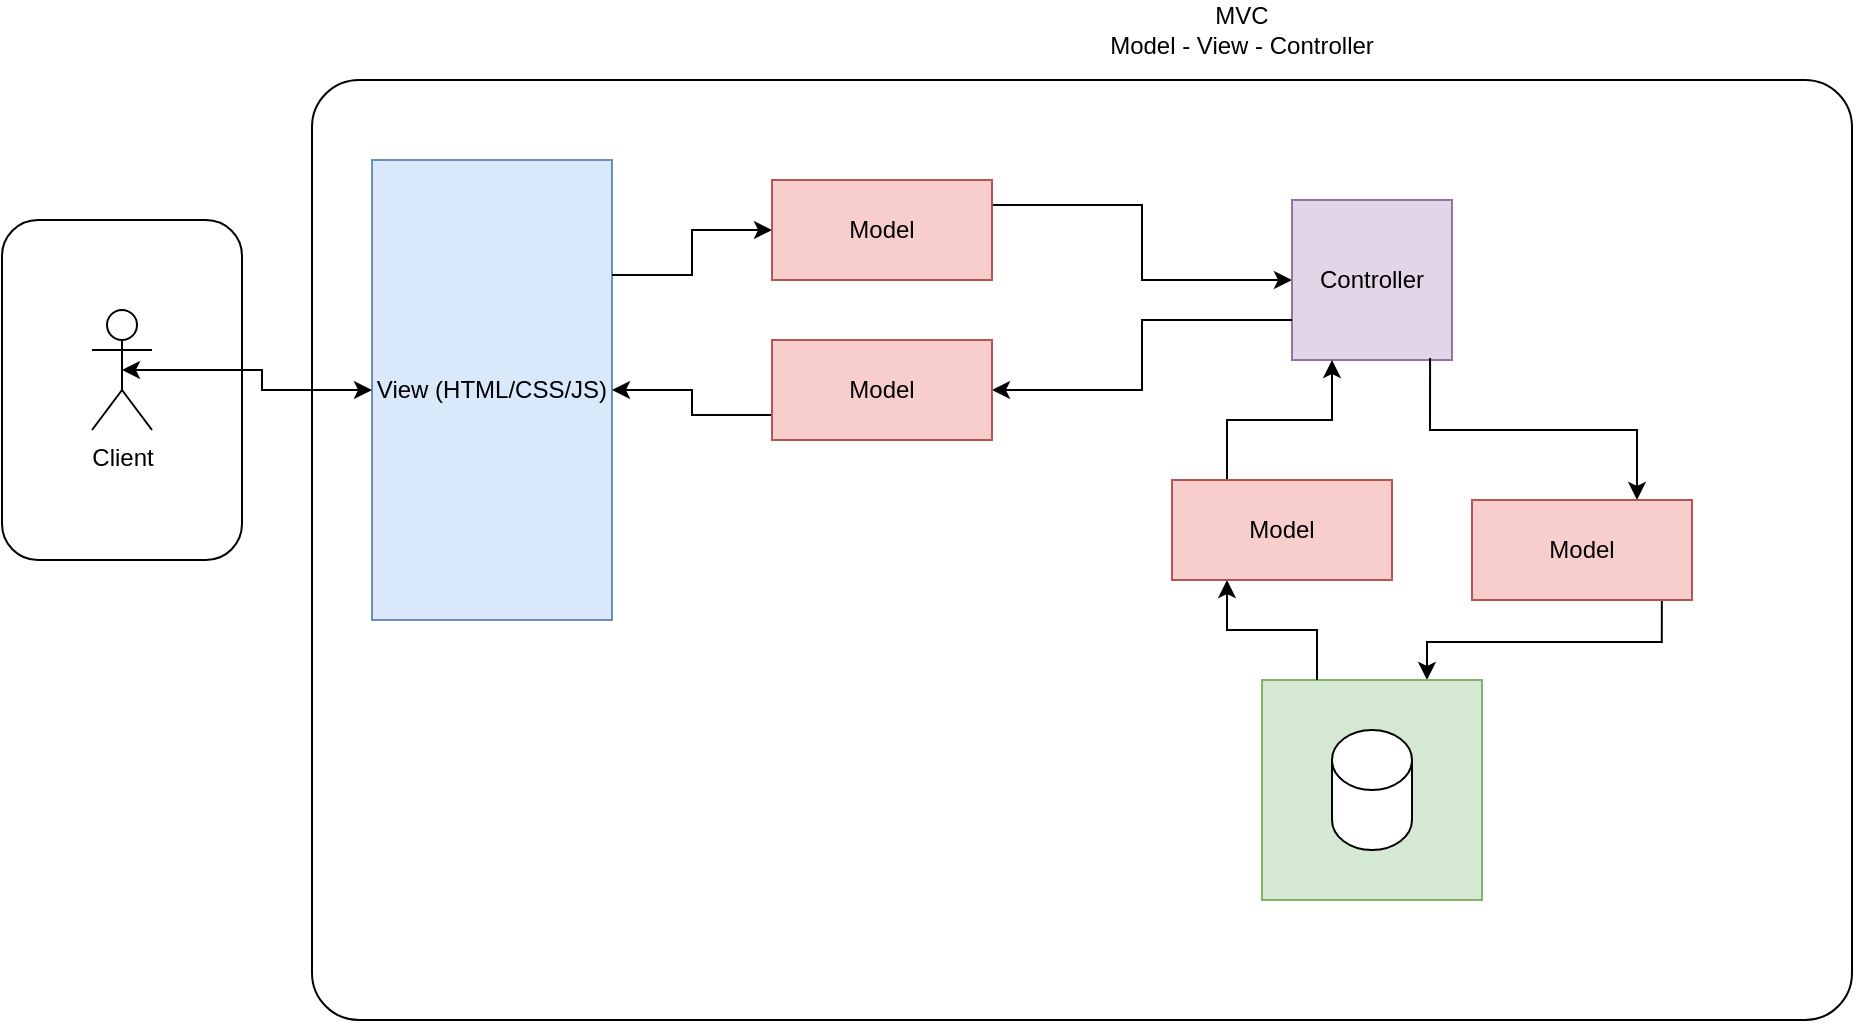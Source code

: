 <mxfile version="21.6.6" type="device" pages="3">
  <diagram name="Web" id="8MYMJB8J-oEvHHXVaH-m">
    <mxGraphModel dx="2284" dy="738" grid="1" gridSize="10" guides="1" tooltips="1" connect="1" arrows="1" fold="1" page="1" pageScale="1" pageWidth="850" pageHeight="1100" math="0" shadow="0">
      <root>
        <mxCell id="0" />
        <mxCell id="1" parent="0" />
        <mxCell id="rCwxI2A8qTxWi1jkd4S1-19" value="" style="rounded=1;whiteSpace=wrap;html=1;" vertex="1" parent="1">
          <mxGeometry x="-205" y="150" width="120" height="170" as="geometry" />
        </mxCell>
        <mxCell id="rCwxI2A8qTxWi1jkd4S1-5" value="" style="rounded=1;whiteSpace=wrap;html=1;arcSize=5;" vertex="1" parent="1">
          <mxGeometry x="-50" y="80" width="770" height="470" as="geometry" />
        </mxCell>
        <mxCell id="rCwxI2A8qTxWi1jkd4S1-10" style="edgeStyle=orthogonalEdgeStyle;rounded=0;orthogonalLoop=1;jettySize=auto;html=1;exitX=1;exitY=0.25;exitDx=0;exitDy=0;" edge="1" parent="1" source="rCwxI2A8qTxWi1jkd4S1-16" target="rCwxI2A8qTxWi1jkd4S1-3">
          <mxGeometry relative="1" as="geometry" />
        </mxCell>
        <mxCell id="rCwxI2A8qTxWi1jkd4S1-2" value="View (HTML/CSS/JS)" style="rounded=0;whiteSpace=wrap;html=1;fillColor=#dae8fc;strokeColor=#6c8ebf;" vertex="1" parent="1">
          <mxGeometry x="-20" y="120" width="120" height="230" as="geometry" />
        </mxCell>
        <mxCell id="rCwxI2A8qTxWi1jkd4S1-11" style="edgeStyle=orthogonalEdgeStyle;rounded=0;orthogonalLoop=1;jettySize=auto;html=1;exitX=0.863;exitY=0.988;exitDx=0;exitDy=0;entryX=0.75;entryY=0;entryDx=0;entryDy=0;exitPerimeter=0;" edge="1" parent="1" target="rCwxI2A8qTxWi1jkd4S1-4">
          <mxGeometry relative="1" as="geometry">
            <mxPoint x="624.93" y="330.0" as="sourcePoint" />
            <mxPoint x="507.5" y="370.6" as="targetPoint" />
            <Array as="points">
              <mxPoint x="625" y="361" />
              <mxPoint x="508" y="361" />
            </Array>
          </mxGeometry>
        </mxCell>
        <mxCell id="rCwxI2A8qTxWi1jkd4S1-13" style="edgeStyle=orthogonalEdgeStyle;rounded=0;orthogonalLoop=1;jettySize=auto;html=1;exitX=0;exitY=0.75;exitDx=0;exitDy=0;" edge="1" parent="1" source="rCwxI2A8qTxWi1jkd4S1-14" target="rCwxI2A8qTxWi1jkd4S1-2">
          <mxGeometry relative="1" as="geometry" />
        </mxCell>
        <mxCell id="rCwxI2A8qTxWi1jkd4S1-3" value="Controller" style="whiteSpace=wrap;html=1;aspect=fixed;fillColor=#e1d5e7;strokeColor=#9673a6;" vertex="1" parent="1">
          <mxGeometry x="440" y="140" width="80" height="80" as="geometry" />
        </mxCell>
        <mxCell id="rCwxI2A8qTxWi1jkd4S1-12" style="edgeStyle=orthogonalEdgeStyle;rounded=0;orthogonalLoop=1;jettySize=auto;html=1;exitX=0.25;exitY=0;exitDx=0;exitDy=0;entryX=0.25;entryY=1;entryDx=0;entryDy=0;" edge="1" parent="1" source="rCwxI2A8qTxWi1jkd4S1-8" target="rCwxI2A8qTxWi1jkd4S1-3">
          <mxGeometry relative="1" as="geometry" />
        </mxCell>
        <mxCell id="rCwxI2A8qTxWi1jkd4S1-4" value="" style="whiteSpace=wrap;html=1;aspect=fixed;fillColor=#d5e8d4;strokeColor=#82b366;" vertex="1" parent="1">
          <mxGeometry x="425" y="380" width="110" height="110" as="geometry" />
        </mxCell>
        <mxCell id="rCwxI2A8qTxWi1jkd4S1-18" style="edgeStyle=orthogonalEdgeStyle;rounded=0;orthogonalLoop=1;jettySize=auto;html=1;exitX=0.5;exitY=0.5;exitDx=0;exitDy=0;exitPerimeter=0;startArrow=classic;startFill=1;" edge="1" parent="1" source="rCwxI2A8qTxWi1jkd4S1-6" target="rCwxI2A8qTxWi1jkd4S1-2">
          <mxGeometry relative="1" as="geometry" />
        </mxCell>
        <mxCell id="rCwxI2A8qTxWi1jkd4S1-6" value="Client" style="shape=umlActor;verticalLabelPosition=bottom;verticalAlign=top;html=1;outlineConnect=0;" vertex="1" parent="1">
          <mxGeometry x="-160" y="195" width="30" height="60" as="geometry" />
        </mxCell>
        <mxCell id="rCwxI2A8qTxWi1jkd4S1-7" value="MVC&lt;br&gt;Model - View - Controller" style="text;html=1;strokeColor=none;fillColor=none;align=center;verticalAlign=middle;whiteSpace=wrap;rounded=0;" vertex="1" parent="1">
          <mxGeometry x="210" y="40" width="410" height="30" as="geometry" />
        </mxCell>
        <mxCell id="rCwxI2A8qTxWi1jkd4S1-9" value="" style="shape=cylinder3;whiteSpace=wrap;html=1;boundedLbl=1;backgroundOutline=1;size=15;" vertex="1" parent="1">
          <mxGeometry x="460" y="405" width="40" height="60" as="geometry" />
        </mxCell>
        <mxCell id="rCwxI2A8qTxWi1jkd4S1-15" value="" style="edgeStyle=orthogonalEdgeStyle;rounded=0;orthogonalLoop=1;jettySize=auto;html=1;exitX=0;exitY=0.75;exitDx=0;exitDy=0;" edge="1" parent="1" source="rCwxI2A8qTxWi1jkd4S1-3" target="rCwxI2A8qTxWi1jkd4S1-14">
          <mxGeometry relative="1" as="geometry">
            <mxPoint x="440" y="200" as="sourcePoint" />
            <mxPoint x="110" y="225" as="targetPoint" />
          </mxGeometry>
        </mxCell>
        <mxCell id="rCwxI2A8qTxWi1jkd4S1-14" value="Model" style="rounded=0;whiteSpace=wrap;html=1;fillColor=#f8cecc;strokeColor=#b85450;" vertex="1" parent="1">
          <mxGeometry x="180" y="210" width="110" height="50" as="geometry" />
        </mxCell>
        <mxCell id="rCwxI2A8qTxWi1jkd4S1-17" value="" style="edgeStyle=orthogonalEdgeStyle;rounded=0;orthogonalLoop=1;jettySize=auto;html=1;exitX=1;exitY=0.25;exitDx=0;exitDy=0;" edge="1" parent="1" source="rCwxI2A8qTxWi1jkd4S1-2" target="rCwxI2A8qTxWi1jkd4S1-16">
          <mxGeometry relative="1" as="geometry">
            <mxPoint x="80" y="168" as="sourcePoint" />
            <mxPoint x="440" y="180" as="targetPoint" />
          </mxGeometry>
        </mxCell>
        <mxCell id="rCwxI2A8qTxWi1jkd4S1-16" value="Model" style="rounded=0;whiteSpace=wrap;html=1;fillColor=#f8cecc;strokeColor=#b85450;" vertex="1" parent="1">
          <mxGeometry x="180" y="130" width="110" height="50" as="geometry" />
        </mxCell>
        <mxCell id="rCwxI2A8qTxWi1jkd4S1-20" value="" style="edgeStyle=orthogonalEdgeStyle;rounded=0;orthogonalLoop=1;jettySize=auto;html=1;exitX=0.25;exitY=0;exitDx=0;exitDy=0;entryX=0.25;entryY=1;entryDx=0;entryDy=0;" edge="1" parent="1" source="rCwxI2A8qTxWi1jkd4S1-4" target="rCwxI2A8qTxWi1jkd4S1-8">
          <mxGeometry relative="1" as="geometry">
            <mxPoint x="453" y="380" as="sourcePoint" />
            <mxPoint x="460" y="220" as="targetPoint" />
          </mxGeometry>
        </mxCell>
        <mxCell id="rCwxI2A8qTxWi1jkd4S1-8" value="Model" style="rounded=0;whiteSpace=wrap;html=1;fillColor=#f8cecc;strokeColor=#b85450;" vertex="1" parent="1">
          <mxGeometry x="380" y="280" width="110" height="50" as="geometry" />
        </mxCell>
        <mxCell id="rCwxI2A8qTxWi1jkd4S1-22" value="" style="edgeStyle=orthogonalEdgeStyle;rounded=0;orthogonalLoop=1;jettySize=auto;html=1;exitX=0.863;exitY=0.988;exitDx=0;exitDy=0;entryX=0.75;entryY=0;entryDx=0;entryDy=0;exitPerimeter=0;" edge="1" parent="1" source="rCwxI2A8qTxWi1jkd4S1-3" target="rCwxI2A8qTxWi1jkd4S1-21">
          <mxGeometry relative="1" as="geometry">
            <mxPoint x="509" y="219" as="sourcePoint" />
            <mxPoint x="508" y="380" as="targetPoint" />
            <Array as="points" />
          </mxGeometry>
        </mxCell>
        <mxCell id="rCwxI2A8qTxWi1jkd4S1-21" value="Model" style="rounded=0;whiteSpace=wrap;html=1;fillColor=#f8cecc;strokeColor=#b85450;" vertex="1" parent="1">
          <mxGeometry x="530" y="290" width="110" height="50" as="geometry" />
        </mxCell>
      </root>
    </mxGraphModel>
  </diagram>
  <diagram id="eNpRhkscM59fkmfLoxbH" name="API">
    <mxGraphModel dx="2284" dy="738" grid="1" gridSize="10" guides="1" tooltips="1" connect="1" arrows="1" fold="1" page="1" pageScale="1" pageWidth="850" pageHeight="1100" math="0" shadow="0">
      <root>
        <mxCell id="0" />
        <mxCell id="1" parent="0" />
        <mxCell id="4Af2fntyYKRyv2bfOaUQ-1" value="" style="rounded=1;whiteSpace=wrap;html=1;" vertex="1" parent="1">
          <mxGeometry x="-205" y="150" width="120" height="170" as="geometry" />
        </mxCell>
        <mxCell id="4Af2fntyYKRyv2bfOaUQ-2" value="" style="rounded=1;whiteSpace=wrap;html=1;arcSize=5;" vertex="1" parent="1">
          <mxGeometry y="80" width="720" height="470" as="geometry" />
        </mxCell>
        <mxCell id="4Af2fntyYKRyv2bfOaUQ-5" style="edgeStyle=orthogonalEdgeStyle;rounded=0;orthogonalLoop=1;jettySize=auto;html=1;exitX=0.863;exitY=0.988;exitDx=0;exitDy=0;entryX=0.75;entryY=0;entryDx=0;entryDy=0;exitPerimeter=0;" edge="1" parent="1" target="4Af2fntyYKRyv2bfOaUQ-9">
          <mxGeometry relative="1" as="geometry">
            <mxPoint x="624.93" y="330.0" as="sourcePoint" />
            <mxPoint x="507.5" y="370.6" as="targetPoint" />
            <Array as="points">
              <mxPoint x="625" y="361" />
              <mxPoint x="508" y="361" />
            </Array>
          </mxGeometry>
        </mxCell>
        <mxCell id="4Af2fntyYKRyv2bfOaUQ-6" style="edgeStyle=orthogonalEdgeStyle;rounded=0;orthogonalLoop=1;jettySize=auto;html=1;exitX=0;exitY=0.75;exitDx=0;exitDy=0;entryX=1;entryY=0.5;entryDx=0;entryDy=0;" edge="1" parent="1" source="4Af2fntyYKRyv2bfOaUQ-15" target="4Af2fntyYKRyv2bfOaUQ-1">
          <mxGeometry relative="1" as="geometry">
            <mxPoint x="100" y="235" as="targetPoint" />
            <Array as="points">
              <mxPoint x="10" y="258" />
              <mxPoint x="10" y="235" />
            </Array>
          </mxGeometry>
        </mxCell>
        <mxCell id="4Af2fntyYKRyv2bfOaUQ-22" value="HTTP Reponse" style="edgeLabel;html=1;align=center;verticalAlign=middle;resizable=0;points=[];" vertex="1" connectable="0" parent="4Af2fntyYKRyv2bfOaUQ-6">
          <mxGeometry x="-0.332" y="-2" relative="1" as="geometry">
            <mxPoint as="offset" />
          </mxGeometry>
        </mxCell>
        <mxCell id="4Af2fntyYKRyv2bfOaUQ-7" value="Controller" style="whiteSpace=wrap;html=1;aspect=fixed;fillColor=#e1d5e7;strokeColor=#9673a6;" vertex="1" parent="1">
          <mxGeometry x="440" y="140" width="80" height="80" as="geometry" />
        </mxCell>
        <mxCell id="4Af2fntyYKRyv2bfOaUQ-8" style="edgeStyle=orthogonalEdgeStyle;rounded=0;orthogonalLoop=1;jettySize=auto;html=1;exitX=0.25;exitY=0;exitDx=0;exitDy=0;entryX=0.25;entryY=1;entryDx=0;entryDy=0;" edge="1" parent="1" source="4Af2fntyYKRyv2bfOaUQ-19" target="4Af2fntyYKRyv2bfOaUQ-7">
          <mxGeometry relative="1" as="geometry" />
        </mxCell>
        <mxCell id="4Af2fntyYKRyv2bfOaUQ-9" value="" style="whiteSpace=wrap;html=1;aspect=fixed;fillColor=#d5e8d4;strokeColor=#82b366;" vertex="1" parent="1">
          <mxGeometry x="425" y="380" width="110" height="110" as="geometry" />
        </mxCell>
        <mxCell id="4Af2fntyYKRyv2bfOaUQ-11" value="Client" style="shape=umlActor;verticalLabelPosition=bottom;verticalAlign=top;html=1;outlineConnect=0;" vertex="1" parent="1">
          <mxGeometry x="-160" y="195" width="30" height="60" as="geometry" />
        </mxCell>
        <mxCell id="4Af2fntyYKRyv2bfOaUQ-12" value="MVC&lt;br&gt;Model - View - Controller" style="text;html=1;strokeColor=none;fillColor=none;align=center;verticalAlign=middle;whiteSpace=wrap;rounded=0;" vertex="1" parent="1">
          <mxGeometry x="210" y="40" width="410" height="30" as="geometry" />
        </mxCell>
        <mxCell id="4Af2fntyYKRyv2bfOaUQ-13" value="" style="shape=cylinder3;whiteSpace=wrap;html=1;boundedLbl=1;backgroundOutline=1;size=15;" vertex="1" parent="1">
          <mxGeometry x="460" y="405" width="40" height="60" as="geometry" />
        </mxCell>
        <mxCell id="4Af2fntyYKRyv2bfOaUQ-14" value="" style="edgeStyle=orthogonalEdgeStyle;rounded=0;orthogonalLoop=1;jettySize=auto;html=1;exitX=0;exitY=0.75;exitDx=0;exitDy=0;" edge="1" parent="1" source="4Af2fntyYKRyv2bfOaUQ-7" target="4Af2fntyYKRyv2bfOaUQ-15">
          <mxGeometry relative="1" as="geometry">
            <mxPoint x="440" y="200" as="sourcePoint" />
            <mxPoint x="110" y="225" as="targetPoint" />
          </mxGeometry>
        </mxCell>
        <mxCell id="4Af2fntyYKRyv2bfOaUQ-15" value="{Age: 34, Name: &quot;Juan&quot;}" style="rounded=0;whiteSpace=wrap;html=1;fillColor=#f8cecc;strokeColor=#b85450;" vertex="1" parent="1">
          <mxGeometry x="180" y="220" width="110" height="50" as="geometry" />
        </mxCell>
        <mxCell id="4Af2fntyYKRyv2bfOaUQ-16" value="" style="edgeStyle=orthogonalEdgeStyle;rounded=0;orthogonalLoop=1;jettySize=auto;html=1;exitX=1;exitY=0.25;exitDx=0;exitDy=0;entryX=0;entryY=0.25;entryDx=0;entryDy=0;" edge="1" parent="1" source="4Af2fntyYKRyv2bfOaUQ-1" target="4Af2fntyYKRyv2bfOaUQ-7">
          <mxGeometry relative="1" as="geometry">
            <mxPoint x="100" y="177.5" as="sourcePoint" />
            <mxPoint x="180" y="155" as="targetPoint" />
            <Array as="points">
              <mxPoint x="20" y="193" />
              <mxPoint x="20" y="160" />
            </Array>
          </mxGeometry>
        </mxCell>
        <mxCell id="4Af2fntyYKRyv2bfOaUQ-23" value="HTTP Request" style="edgeLabel;html=1;align=center;verticalAlign=middle;resizable=0;points=[];" vertex="1" connectable="0" parent="4Af2fntyYKRyv2bfOaUQ-16">
          <mxGeometry x="0.299" relative="1" as="geometry">
            <mxPoint as="offset" />
          </mxGeometry>
        </mxCell>
        <mxCell id="4Af2fntyYKRyv2bfOaUQ-18" value="" style="edgeStyle=orthogonalEdgeStyle;rounded=0;orthogonalLoop=1;jettySize=auto;html=1;exitX=0.25;exitY=0;exitDx=0;exitDy=0;entryX=0.25;entryY=1;entryDx=0;entryDy=0;" edge="1" parent="1" source="4Af2fntyYKRyv2bfOaUQ-9" target="4Af2fntyYKRyv2bfOaUQ-19">
          <mxGeometry relative="1" as="geometry">
            <mxPoint x="453" y="380" as="sourcePoint" />
            <mxPoint x="460" y="220" as="targetPoint" />
          </mxGeometry>
        </mxCell>
        <mxCell id="4Af2fntyYKRyv2bfOaUQ-19" value="Model" style="rounded=0;whiteSpace=wrap;html=1;fillColor=#f8cecc;strokeColor=#b85450;" vertex="1" parent="1">
          <mxGeometry x="380" y="280" width="110" height="50" as="geometry" />
        </mxCell>
        <mxCell id="4Af2fntyYKRyv2bfOaUQ-20" value="" style="edgeStyle=orthogonalEdgeStyle;rounded=0;orthogonalLoop=1;jettySize=auto;html=1;exitX=0.863;exitY=0.988;exitDx=0;exitDy=0;entryX=0.75;entryY=0;entryDx=0;entryDy=0;exitPerimeter=0;" edge="1" parent="1" source="4Af2fntyYKRyv2bfOaUQ-7" target="4Af2fntyYKRyv2bfOaUQ-21">
          <mxGeometry relative="1" as="geometry">
            <mxPoint x="509" y="219" as="sourcePoint" />
            <mxPoint x="508" y="380" as="targetPoint" />
            <Array as="points" />
          </mxGeometry>
        </mxCell>
        <mxCell id="4Af2fntyYKRyv2bfOaUQ-21" value="Model" style="rounded=0;whiteSpace=wrap;html=1;fillColor=#f8cecc;strokeColor=#b85450;" vertex="1" parent="1">
          <mxGeometry x="530" y="280" width="110" height="50" as="geometry" />
        </mxCell>
      </root>
    </mxGraphModel>
  </diagram>
  <diagram id="JNiDRs9TD-_z3j9ZlaCw" name="Page-3">
    <mxGraphModel dx="2284" dy="738" grid="1" gridSize="10" guides="1" tooltips="1" connect="1" arrows="1" fold="1" page="1" pageScale="1" pageWidth="850" pageHeight="1100" math="0" shadow="0">
      <root>
        <mxCell id="0" />
        <mxCell id="1" parent="0" />
        <mxCell id="Vb9GJE9X5dp3Pgy9wFBl-9" style="edgeStyle=orthogonalEdgeStyle;rounded=0;orthogonalLoop=1;jettySize=auto;html=1;exitX=1;exitY=0.25;exitDx=0;exitDy=0;entryX=0;entryY=0.25;entryDx=0;entryDy=0;" edge="1" parent="1" source="Vb9GJE9X5dp3Pgy9wFBl-1" target="Vb9GJE9X5dp3Pgy9wFBl-2">
          <mxGeometry relative="1" as="geometry" />
        </mxCell>
        <mxCell id="Vb9GJE9X5dp3Pgy9wFBl-15" style="edgeStyle=orthogonalEdgeStyle;rounded=0;orthogonalLoop=1;jettySize=auto;html=1;exitX=0;exitY=0.75;exitDx=0;exitDy=0;entryX=1;entryY=0.75;entryDx=0;entryDy=0;" edge="1" parent="1" source="Vb9GJE9X5dp3Pgy9wFBl-1" target="Vb9GJE9X5dp3Pgy9wFBl-6">
          <mxGeometry relative="1" as="geometry" />
        </mxCell>
        <mxCell id="Vb9GJE9X5dp3Pgy9wFBl-1" value="Swagger" style="rounded=0;whiteSpace=wrap;html=1;" vertex="1" parent="1">
          <mxGeometry x="70" y="140" width="80" height="350" as="geometry" />
        </mxCell>
        <mxCell id="Vb9GJE9X5dp3Pgy9wFBl-10" style="edgeStyle=orthogonalEdgeStyle;rounded=0;orthogonalLoop=1;jettySize=auto;html=1;exitX=1;exitY=0.25;exitDx=0;exitDy=0;entryX=0;entryY=0.25;entryDx=0;entryDy=0;" edge="1" parent="1" source="Vb9GJE9X5dp3Pgy9wFBl-2" target="Vb9GJE9X5dp3Pgy9wFBl-3">
          <mxGeometry relative="1" as="geometry" />
        </mxCell>
        <mxCell id="Vb9GJE9X5dp3Pgy9wFBl-14" style="edgeStyle=orthogonalEdgeStyle;rounded=0;orthogonalLoop=1;jettySize=auto;html=1;exitX=0;exitY=0.75;exitDx=0;exitDy=0;entryX=1;entryY=0.75;entryDx=0;entryDy=0;" edge="1" parent="1" source="Vb9GJE9X5dp3Pgy9wFBl-2" target="Vb9GJE9X5dp3Pgy9wFBl-1">
          <mxGeometry relative="1" as="geometry" />
        </mxCell>
        <mxCell id="Vb9GJE9X5dp3Pgy9wFBl-2" value="SwaggerUI" style="rounded=0;whiteSpace=wrap;html=1;" vertex="1" parent="1">
          <mxGeometry x="190" y="140" width="80" height="350" as="geometry" />
        </mxCell>
        <mxCell id="Vb9GJE9X5dp3Pgy9wFBl-11" style="edgeStyle=orthogonalEdgeStyle;rounded=0;orthogonalLoop=1;jettySize=auto;html=1;exitX=1;exitY=0.25;exitDx=0;exitDy=0;entryX=0;entryY=0.25;entryDx=0;entryDy=0;" edge="1" parent="1" source="Vb9GJE9X5dp3Pgy9wFBl-3" target="Vb9GJE9X5dp3Pgy9wFBl-4">
          <mxGeometry relative="1" as="geometry" />
        </mxCell>
        <mxCell id="Vb9GJE9X5dp3Pgy9wFBl-13" style="edgeStyle=orthogonalEdgeStyle;rounded=0;orthogonalLoop=1;jettySize=auto;html=1;exitX=0;exitY=0.75;exitDx=0;exitDy=0;entryX=1;entryY=0.75;entryDx=0;entryDy=0;" edge="1" parent="1" source="Vb9GJE9X5dp3Pgy9wFBl-3" target="Vb9GJE9X5dp3Pgy9wFBl-2">
          <mxGeometry relative="1" as="geometry" />
        </mxCell>
        <mxCell id="Vb9GJE9X5dp3Pgy9wFBl-3" value="HttpsRed" style="rounded=0;whiteSpace=wrap;html=1;" vertex="1" parent="1">
          <mxGeometry x="320" y="140" width="80" height="350" as="geometry" />
        </mxCell>
        <mxCell id="Vb9GJE9X5dp3Pgy9wFBl-12" style="edgeStyle=orthogonalEdgeStyle;rounded=0;orthogonalLoop=1;jettySize=auto;html=1;exitX=0;exitY=0.75;exitDx=0;exitDy=0;entryX=1;entryY=0.75;entryDx=0;entryDy=0;" edge="1" parent="1" source="Vb9GJE9X5dp3Pgy9wFBl-4" target="Vb9GJE9X5dp3Pgy9wFBl-3">
          <mxGeometry relative="1" as="geometry" />
        </mxCell>
        <mxCell id="Vb9GJE9X5dp3Pgy9wFBl-4" value="Endpoint/Route" style="rounded=0;whiteSpace=wrap;html=1;" vertex="1" parent="1">
          <mxGeometry x="450" y="140" width="110" height="350" as="geometry" />
        </mxCell>
        <mxCell id="Vb9GJE9X5dp3Pgy9wFBl-7" value="" style="group" vertex="1" connectable="0" parent="1">
          <mxGeometry x="-165" y="275" width="80" height="80" as="geometry" />
        </mxCell>
        <mxCell id="Vb9GJE9X5dp3Pgy9wFBl-6" value="" style="whiteSpace=wrap;html=1;aspect=fixed;" vertex="1" parent="Vb9GJE9X5dp3Pgy9wFBl-7">
          <mxGeometry width="80" height="80" as="geometry" />
        </mxCell>
        <mxCell id="Vb9GJE9X5dp3Pgy9wFBl-5" value="Actor" style="shape=umlActor;verticalLabelPosition=bottom;verticalAlign=top;html=1;outlineConnect=0;" vertex="1" parent="Vb9GJE9X5dp3Pgy9wFBl-7">
          <mxGeometry x="25" y="10" width="30" height="60" as="geometry" />
        </mxCell>
        <mxCell id="Vb9GJE9X5dp3Pgy9wFBl-8" style="edgeStyle=orthogonalEdgeStyle;rounded=0;orthogonalLoop=1;jettySize=auto;html=1;exitX=1;exitY=0.25;exitDx=0;exitDy=0;entryX=0;entryY=0.25;entryDx=0;entryDy=0;" edge="1" parent="1" source="Vb9GJE9X5dp3Pgy9wFBl-6" target="Vb9GJE9X5dp3Pgy9wFBl-1">
          <mxGeometry relative="1" as="geometry" />
        </mxCell>
        <mxCell id="Vb9GJE9X5dp3Pgy9wFBl-18" value="" style="endArrow=none;html=1;rounded=0;entryX=0;entryY=0.25;entryDx=0;entryDy=0;exitX=0;exitY=0.75;exitDx=0;exitDy=0;startArrow=classic;startFill=1;endFill=0;edgeStyle=orthogonalEdgeStyle;curved=1;dashed=1;" edge="1" parent="1" source="Vb9GJE9X5dp3Pgy9wFBl-3" target="Vb9GJE9X5dp3Pgy9wFBl-3">
          <mxGeometry width="50" height="50" relative="1" as="geometry">
            <mxPoint x="400" y="410" as="sourcePoint" />
            <mxPoint x="450" y="360" as="targetPoint" />
            <Array as="points">
              <mxPoint x="450" y="320" />
            </Array>
          </mxGeometry>
        </mxCell>
      </root>
    </mxGraphModel>
  </diagram>
</mxfile>
